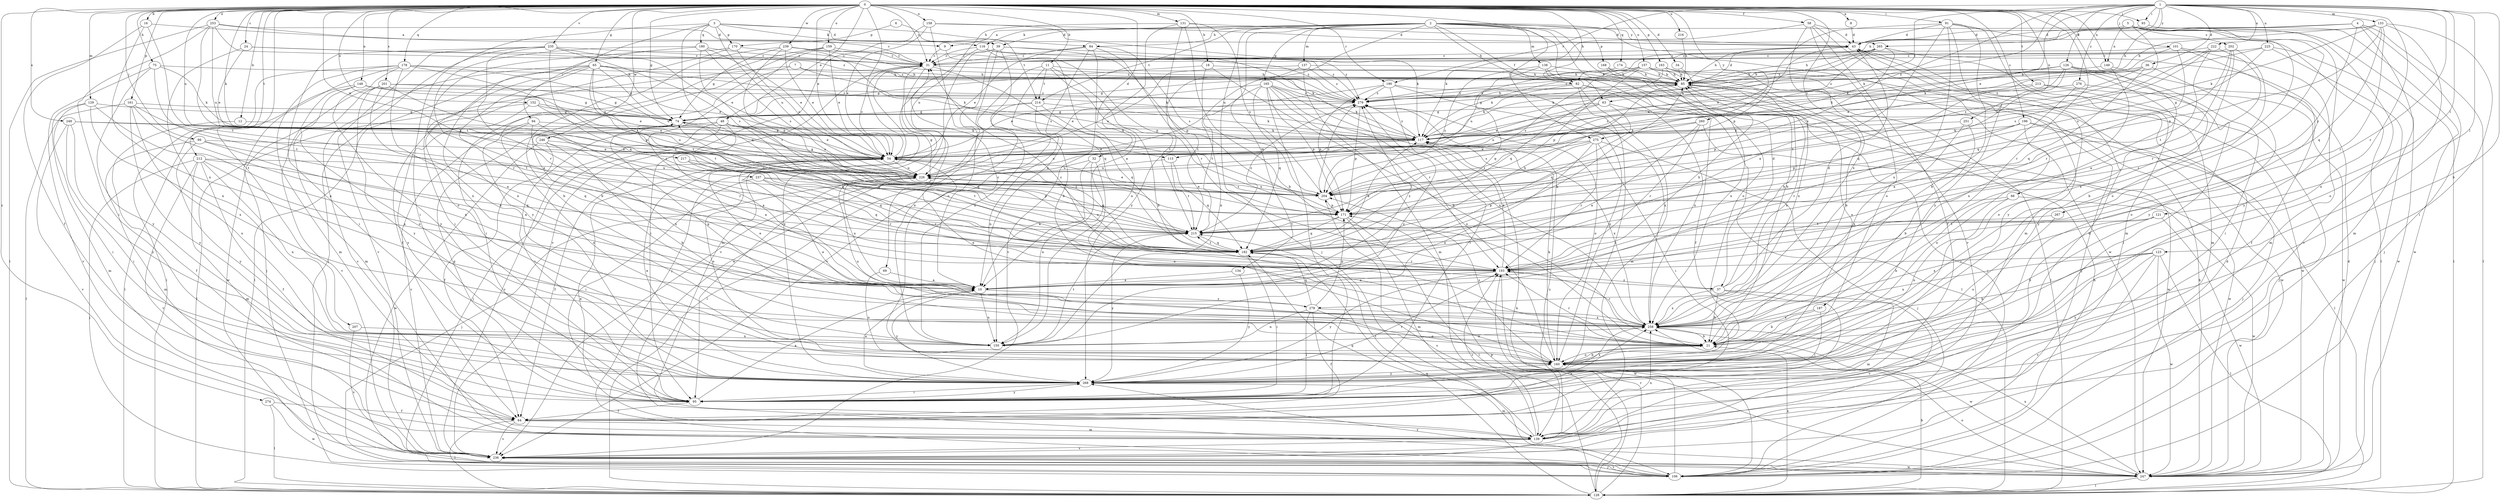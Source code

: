 strict digraph  {
0;
1;
2;
3;
4;
5;
6;
7;
8;
9;
10;
11;
12;
16;
18;
21;
24;
31;
32;
34;
36;
37;
39;
43;
48;
54;
58;
63;
64;
65;
66;
69;
74;
75;
82;
84;
85;
91;
93;
94;
95;
99;
101;
106;
113;
116;
117;
121;
123;
126;
128;
129;
131;
133;
134;
137;
138;
139;
148;
149;
150;
152;
157;
158;
159;
160;
161;
163;
165;
168;
170;
171;
174;
178;
180;
182;
187;
190;
193;
196;
201;
202;
204;
207;
212;
213;
214;
215;
216;
217;
222;
225;
226;
235;
236;
237;
239;
246;
247;
248;
251;
253;
258;
260;
265;
267;
268;
274;
275;
276;
278;
279;
0 -> 8  [label=a];
0 -> 11  [label=b];
0 -> 12  [label=b];
0 -> 16  [label=b];
0 -> 18  [label=b];
0 -> 24  [label=c];
0 -> 31  [label=c];
0 -> 32  [label=d];
0 -> 34  [label=d];
0 -> 48  [label=e];
0 -> 54  [label=e];
0 -> 58  [label=f];
0 -> 65  [label=g];
0 -> 66  [label=g];
0 -> 69  [label=g];
0 -> 74  [label=g];
0 -> 75  [label=h];
0 -> 82  [label=h];
0 -> 91  [label=i];
0 -> 93  [label=i];
0 -> 99  [label=j];
0 -> 113  [label=k];
0 -> 129  [label=m];
0 -> 131  [label=m];
0 -> 148  [label=n];
0 -> 149  [label=n];
0 -> 152  [label=o];
0 -> 157  [label=o];
0 -> 158  [label=o];
0 -> 159  [label=o];
0 -> 161  [label=p];
0 -> 163  [label=p];
0 -> 174  [label=q];
0 -> 178  [label=q];
0 -> 187  [label=r];
0 -> 190  [label=r];
0 -> 196  [label=s];
0 -> 201  [label=s];
0 -> 207  [label=t];
0 -> 212  [label=t];
0 -> 213  [label=t];
0 -> 216  [label=u];
0 -> 217  [label=u];
0 -> 235  [label=v];
0 -> 237  [label=w];
0 -> 239  [label=w];
0 -> 246  [label=w];
0 -> 248  [label=x];
0 -> 251  [label=x];
0 -> 253  [label=x];
0 -> 258  [label=x];
0 -> 260  [label=y];
0 -> 274  [label=z];
0 -> 275  [label=z];
1 -> 21  [label=b];
1 -> 36  [label=d];
1 -> 54  [label=e];
1 -> 63  [label=f];
1 -> 82  [label=h];
1 -> 93  [label=i];
1 -> 101  [label=j];
1 -> 113  [label=k];
1 -> 121  [label=l];
1 -> 123  [label=l];
1 -> 126  [label=l];
1 -> 133  [label=m];
1 -> 160  [label=o];
1 -> 190  [label=r];
1 -> 193  [label=r];
1 -> 222  [label=u];
1 -> 225  [label=u];
1 -> 265  [label=y];
1 -> 275  [label=z];
1 -> 276  [label=z];
2 -> 21  [label=b];
2 -> 37  [label=d];
2 -> 39  [label=d];
2 -> 63  [label=f];
2 -> 82  [label=h];
2 -> 84  [label=h];
2 -> 106  [label=j];
2 -> 116  [label=k];
2 -> 134  [label=m];
2 -> 137  [label=m];
2 -> 138  [label=m];
2 -> 160  [label=o];
2 -> 165  [label=p];
2 -> 168  [label=p];
2 -> 214  [label=t];
2 -> 226  [label=u];
2 -> 247  [label=w];
2 -> 265  [label=y];
3 -> 39  [label=d];
3 -> 84  [label=h];
3 -> 94  [label=i];
3 -> 95  [label=i];
3 -> 116  [label=k];
3 -> 170  [label=p];
3 -> 180  [label=q];
3 -> 182  [label=q];
3 -> 226  [label=u];
4 -> 43  [label=d];
4 -> 85  [label=h];
4 -> 106  [label=j];
4 -> 128  [label=l];
4 -> 139  [label=m];
4 -> 267  [label=y];
5 -> 9  [label=a];
5 -> 128  [label=l];
5 -> 149  [label=n];
5 -> 160  [label=o];
5 -> 202  [label=s];
5 -> 204  [label=s];
5 -> 236  [label=v];
5 -> 268  [label=y];
5 -> 278  [label=z];
6 -> 170  [label=p];
6 -> 214  [label=t];
7 -> 64  [label=f];
7 -> 85  [label=h];
7 -> 95  [label=i];
7 -> 117  [label=k];
8 -> 43  [label=d];
9 -> 31  [label=c];
9 -> 150  [label=n];
10 -> 31  [label=c];
10 -> 85  [label=h];
10 -> 150  [label=n];
10 -> 226  [label=u];
10 -> 268  [label=y];
10 -> 278  [label=z];
10 -> 279  [label=z];
11 -> 21  [label=b];
11 -> 85  [label=h];
11 -> 150  [label=n];
11 -> 214  [label=t];
11 -> 215  [label=t];
11 -> 236  [label=v];
12 -> 64  [label=f];
12 -> 117  [label=k];
16 -> 9  [label=a];
16 -> 64  [label=f];
16 -> 215  [label=t];
16 -> 258  [label=x];
18 -> 21  [label=b];
18 -> 74  [label=g];
18 -> 85  [label=h];
18 -> 150  [label=n];
21 -> 54  [label=e];
21 -> 160  [label=o];
21 -> 193  [label=r];
21 -> 226  [label=u];
24 -> 31  [label=c];
24 -> 54  [label=e];
24 -> 150  [label=n];
24 -> 279  [label=z];
31 -> 85  [label=h];
31 -> 95  [label=i];
31 -> 106  [label=j];
31 -> 150  [label=n];
31 -> 182  [label=q];
31 -> 268  [label=y];
32 -> 10  [label=a];
32 -> 150  [label=n];
32 -> 160  [label=o];
32 -> 226  [label=u];
34 -> 85  [label=h];
34 -> 117  [label=k];
36 -> 54  [label=e];
36 -> 85  [label=h];
36 -> 117  [label=k];
36 -> 160  [label=o];
36 -> 182  [label=q];
36 -> 279  [label=z];
37 -> 21  [label=b];
37 -> 31  [label=c];
37 -> 43  [label=d];
37 -> 85  [label=h];
37 -> 139  [label=m];
37 -> 236  [label=v];
37 -> 258  [label=x];
39 -> 21  [label=b];
39 -> 31  [label=c];
39 -> 95  [label=i];
39 -> 171  [label=p];
39 -> 236  [label=v];
39 -> 247  [label=w];
39 -> 279  [label=z];
43 -> 31  [label=c];
43 -> 85  [label=h];
43 -> 204  [label=s];
43 -> 268  [label=y];
48 -> 10  [label=a];
48 -> 54  [label=e];
48 -> 95  [label=i];
48 -> 106  [label=j];
48 -> 117  [label=k];
48 -> 182  [label=q];
48 -> 226  [label=u];
48 -> 236  [label=v];
54 -> 31  [label=c];
54 -> 64  [label=f];
54 -> 160  [label=o];
54 -> 182  [label=q];
54 -> 226  [label=u];
58 -> 43  [label=d];
58 -> 64  [label=f];
58 -> 117  [label=k];
58 -> 139  [label=m];
58 -> 160  [label=o];
58 -> 236  [label=v];
63 -> 54  [label=e];
63 -> 74  [label=g];
63 -> 182  [label=q];
63 -> 226  [label=u];
63 -> 247  [label=w];
64 -> 43  [label=d];
64 -> 128  [label=l];
64 -> 139  [label=m];
64 -> 236  [label=v];
64 -> 258  [label=x];
65 -> 54  [label=e];
65 -> 74  [label=g];
65 -> 85  [label=h];
65 -> 117  [label=k];
65 -> 128  [label=l];
65 -> 150  [label=n];
65 -> 193  [label=r];
65 -> 204  [label=s];
65 -> 215  [label=t];
65 -> 236  [label=v];
66 -> 21  [label=b];
66 -> 160  [label=o];
66 -> 171  [label=p];
66 -> 247  [label=w];
69 -> 10  [label=a];
69 -> 160  [label=o];
74 -> 117  [label=k];
74 -> 182  [label=q];
75 -> 85  [label=h];
75 -> 117  [label=k];
75 -> 215  [label=t];
75 -> 236  [label=v];
75 -> 268  [label=y];
82 -> 95  [label=i];
82 -> 117  [label=k];
82 -> 128  [label=l];
82 -> 139  [label=m];
82 -> 258  [label=x];
82 -> 279  [label=z];
84 -> 10  [label=a];
84 -> 31  [label=c];
84 -> 54  [label=e];
84 -> 193  [label=r];
84 -> 204  [label=s];
84 -> 236  [label=v];
85 -> 43  [label=d];
85 -> 74  [label=g];
85 -> 247  [label=w];
85 -> 258  [label=x];
85 -> 279  [label=z];
91 -> 10  [label=a];
91 -> 21  [label=b];
91 -> 43  [label=d];
91 -> 128  [label=l];
91 -> 139  [label=m];
91 -> 171  [label=p];
91 -> 258  [label=x];
91 -> 268  [label=y];
93 -> 43  [label=d];
93 -> 247  [label=w];
94 -> 117  [label=k];
94 -> 160  [label=o];
94 -> 193  [label=r];
94 -> 236  [label=v];
94 -> 258  [label=x];
95 -> 10  [label=a];
95 -> 64  [label=f];
95 -> 74  [label=g];
95 -> 268  [label=y];
99 -> 10  [label=a];
99 -> 54  [label=e];
99 -> 139  [label=m];
99 -> 182  [label=q];
99 -> 268  [label=y];
101 -> 31  [label=c];
101 -> 117  [label=k];
101 -> 139  [label=m];
101 -> 182  [label=q];
101 -> 268  [label=y];
106 -> 43  [label=d];
106 -> 85  [label=h];
106 -> 117  [label=k];
106 -> 236  [label=v];
106 -> 268  [label=y];
106 -> 279  [label=z];
113 -> 182  [label=q];
113 -> 215  [label=t];
113 -> 226  [label=u];
116 -> 31  [label=c];
116 -> 117  [label=k];
116 -> 139  [label=m];
116 -> 171  [label=p];
116 -> 279  [label=z];
117 -> 54  [label=e];
117 -> 226  [label=u];
117 -> 258  [label=x];
117 -> 279  [label=z];
121 -> 21  [label=b];
121 -> 215  [label=t];
121 -> 247  [label=w];
121 -> 258  [label=x];
123 -> 21  [label=b];
123 -> 128  [label=l];
123 -> 193  [label=r];
123 -> 236  [label=v];
123 -> 247  [label=w];
123 -> 258  [label=x];
123 -> 268  [label=y];
126 -> 54  [label=e];
126 -> 85  [label=h];
126 -> 95  [label=i];
126 -> 160  [label=o];
126 -> 182  [label=q];
126 -> 215  [label=t];
126 -> 268  [label=y];
128 -> 21  [label=b];
128 -> 171  [label=p];
128 -> 182  [label=q];
128 -> 193  [label=r];
128 -> 204  [label=s];
128 -> 258  [label=x];
129 -> 10  [label=a];
129 -> 74  [label=g];
129 -> 95  [label=i];
129 -> 139  [label=m];
129 -> 258  [label=x];
131 -> 10  [label=a];
131 -> 21  [label=b];
131 -> 43  [label=d];
131 -> 204  [label=s];
131 -> 226  [label=u];
131 -> 268  [label=y];
133 -> 43  [label=d];
133 -> 85  [label=h];
133 -> 95  [label=i];
133 -> 117  [label=k];
133 -> 160  [label=o];
133 -> 171  [label=p];
133 -> 182  [label=q];
133 -> 193  [label=r];
134 -> 10  [label=a];
134 -> 268  [label=y];
137 -> 85  [label=h];
137 -> 139  [label=m];
137 -> 215  [label=t];
137 -> 226  [label=u];
137 -> 279  [label=z];
138 -> 64  [label=f];
138 -> 85  [label=h];
138 -> 106  [label=j];
138 -> 182  [label=q];
138 -> 204  [label=s];
139 -> 54  [label=e];
139 -> 182  [label=q];
139 -> 193  [label=r];
139 -> 215  [label=t];
139 -> 236  [label=v];
139 -> 258  [label=x];
148 -> 54  [label=e];
148 -> 74  [label=g];
148 -> 128  [label=l];
148 -> 160  [label=o];
148 -> 236  [label=v];
148 -> 279  [label=z];
149 -> 64  [label=f];
149 -> 85  [label=h];
149 -> 258  [label=x];
150 -> 215  [label=t];
150 -> 279  [label=z];
152 -> 54  [label=e];
152 -> 74  [label=g];
152 -> 128  [label=l];
152 -> 226  [label=u];
152 -> 268  [label=y];
157 -> 74  [label=g];
157 -> 85  [label=h];
157 -> 117  [label=k];
157 -> 171  [label=p];
157 -> 204  [label=s];
157 -> 247  [label=w];
157 -> 258  [label=x];
158 -> 43  [label=d];
158 -> 54  [label=e];
158 -> 117  [label=k];
158 -> 160  [label=o];
158 -> 236  [label=v];
159 -> 21  [label=b];
159 -> 31  [label=c];
159 -> 54  [label=e];
159 -> 193  [label=r];
159 -> 268  [label=y];
159 -> 279  [label=z];
160 -> 21  [label=b];
160 -> 117  [label=k];
160 -> 204  [label=s];
160 -> 268  [label=y];
161 -> 74  [label=g];
161 -> 128  [label=l];
161 -> 160  [label=o];
161 -> 215  [label=t];
161 -> 258  [label=x];
161 -> 268  [label=y];
163 -> 21  [label=b];
163 -> 85  [label=h];
163 -> 106  [label=j];
163 -> 128  [label=l];
163 -> 182  [label=q];
163 -> 279  [label=z];
165 -> 54  [label=e];
165 -> 95  [label=i];
165 -> 117  [label=k];
165 -> 160  [label=o];
165 -> 171  [label=p];
165 -> 182  [label=q];
165 -> 193  [label=r];
165 -> 215  [label=t];
165 -> 258  [label=x];
165 -> 279  [label=z];
168 -> 85  [label=h];
168 -> 160  [label=o];
168 -> 258  [label=x];
170 -> 31  [label=c];
170 -> 150  [label=n];
170 -> 160  [label=o];
170 -> 226  [label=u];
171 -> 54  [label=e];
171 -> 128  [label=l];
171 -> 139  [label=m];
171 -> 182  [label=q];
171 -> 215  [label=t];
174 -> 85  [label=h];
174 -> 226  [label=u];
178 -> 85  [label=h];
178 -> 106  [label=j];
178 -> 128  [label=l];
178 -> 139  [label=m];
178 -> 171  [label=p];
178 -> 226  [label=u];
178 -> 258  [label=x];
178 -> 268  [label=y];
180 -> 10  [label=a];
180 -> 31  [label=c];
180 -> 54  [label=e];
180 -> 95  [label=i];
180 -> 204  [label=s];
180 -> 215  [label=t];
182 -> 74  [label=g];
182 -> 85  [label=h];
182 -> 95  [label=i];
182 -> 117  [label=k];
182 -> 193  [label=r];
182 -> 215  [label=t];
182 -> 226  [label=u];
187 -> 21  [label=b];
187 -> 95  [label=i];
187 -> 258  [label=x];
190 -> 54  [label=e];
190 -> 95  [label=i];
190 -> 160  [label=o];
190 -> 171  [label=p];
190 -> 258  [label=x];
190 -> 279  [label=z];
193 -> 10  [label=a];
193 -> 85  [label=h];
193 -> 117  [label=k];
193 -> 247  [label=w];
193 -> 268  [label=y];
193 -> 37  [label=z];
196 -> 106  [label=j];
196 -> 117  [label=k];
196 -> 128  [label=l];
196 -> 160  [label=o];
196 -> 171  [label=p];
196 -> 193  [label=r];
201 -> 10  [label=a];
201 -> 74  [label=g];
201 -> 139  [label=m];
201 -> 215  [label=t];
201 -> 247  [label=w];
201 -> 268  [label=y];
201 -> 279  [label=z];
202 -> 10  [label=a];
202 -> 21  [label=b];
202 -> 31  [label=c];
202 -> 193  [label=r];
202 -> 258  [label=x];
204 -> 54  [label=e];
204 -> 171  [label=p];
204 -> 226  [label=u];
204 -> 279  [label=z];
207 -> 150  [label=n];
207 -> 236  [label=v];
212 -> 10  [label=a];
212 -> 64  [label=f];
212 -> 106  [label=j];
212 -> 139  [label=m];
212 -> 150  [label=n];
212 -> 182  [label=q];
212 -> 226  [label=u];
212 -> 236  [label=v];
213 -> 106  [label=j];
213 -> 171  [label=p];
213 -> 247  [label=w];
213 -> 279  [label=z];
214 -> 74  [label=g];
214 -> 117  [label=k];
214 -> 128  [label=l];
214 -> 150  [label=n];
214 -> 182  [label=q];
215 -> 182  [label=q];
215 -> 268  [label=y];
215 -> 279  [label=z];
216 -> 85  [label=h];
217 -> 182  [label=q];
217 -> 215  [label=t];
217 -> 226  [label=u];
222 -> 31  [label=c];
222 -> 193  [label=r];
222 -> 204  [label=s];
222 -> 215  [label=t];
222 -> 226  [label=u];
225 -> 31  [label=c];
225 -> 106  [label=j];
225 -> 117  [label=k];
225 -> 204  [label=s];
225 -> 247  [label=w];
226 -> 74  [label=g];
226 -> 106  [label=j];
226 -> 193  [label=r];
226 -> 204  [label=s];
235 -> 31  [label=c];
235 -> 54  [label=e];
235 -> 95  [label=i];
235 -> 106  [label=j];
235 -> 182  [label=q];
235 -> 193  [label=r];
235 -> 204  [label=s];
235 -> 236  [label=v];
236 -> 106  [label=j];
236 -> 247  [label=w];
237 -> 95  [label=i];
237 -> 171  [label=p];
237 -> 182  [label=q];
237 -> 193  [label=r];
237 -> 204  [label=s];
239 -> 21  [label=b];
239 -> 31  [label=c];
239 -> 54  [label=e];
239 -> 74  [label=g];
239 -> 171  [label=p];
239 -> 204  [label=s];
239 -> 279  [label=z];
246 -> 10  [label=a];
246 -> 21  [label=b];
246 -> 54  [label=e];
246 -> 64  [label=f];
246 -> 247  [label=w];
247 -> 43  [label=d];
247 -> 85  [label=h];
247 -> 128  [label=l];
247 -> 160  [label=o];
247 -> 258  [label=x];
248 -> 95  [label=i];
248 -> 117  [label=k];
248 -> 226  [label=u];
248 -> 236  [label=v];
248 -> 268  [label=y];
251 -> 21  [label=b];
251 -> 117  [label=k];
251 -> 258  [label=x];
253 -> 31  [label=c];
253 -> 43  [label=d];
253 -> 95  [label=i];
253 -> 128  [label=l];
253 -> 215  [label=t];
253 -> 226  [label=u];
253 -> 279  [label=z];
258 -> 21  [label=b];
258 -> 54  [label=e];
258 -> 74  [label=g];
258 -> 150  [label=n];
258 -> 193  [label=r];
258 -> 247  [label=w];
260 -> 10  [label=a];
260 -> 117  [label=k];
260 -> 193  [label=r];
260 -> 204  [label=s];
260 -> 247  [label=w];
265 -> 31  [label=c];
265 -> 54  [label=e];
265 -> 85  [label=h];
265 -> 117  [label=k];
265 -> 139  [label=m];
265 -> 204  [label=s];
265 -> 279  [label=z];
267 -> 160  [label=o];
267 -> 215  [label=t];
268 -> 10  [label=a];
268 -> 54  [label=e];
268 -> 95  [label=i];
268 -> 139  [label=m];
268 -> 193  [label=r];
268 -> 258  [label=x];
274 -> 64  [label=f];
274 -> 128  [label=l];
274 -> 247  [label=w];
275 -> 54  [label=e];
275 -> 95  [label=i];
275 -> 106  [label=j];
275 -> 150  [label=n];
275 -> 193  [label=r];
275 -> 204  [label=s];
275 -> 215  [label=t];
276 -> 10  [label=a];
276 -> 95  [label=i];
276 -> 279  [label=z];
278 -> 54  [label=e];
278 -> 64  [label=f];
278 -> 95  [label=i];
278 -> 150  [label=n];
278 -> 160  [label=o];
278 -> 171  [label=p];
278 -> 182  [label=q];
278 -> 258  [label=x];
279 -> 74  [label=g];
279 -> 85  [label=h];
279 -> 160  [label=o];
279 -> 171  [label=p];
}
